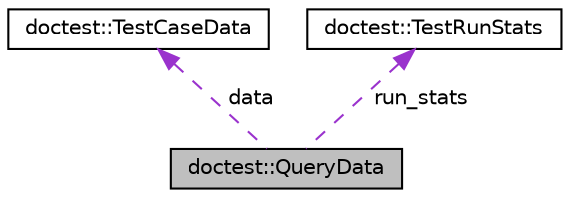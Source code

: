 digraph "doctest::QueryData"
{
 // LATEX_PDF_SIZE
  edge [fontname="Helvetica",fontsize="10",labelfontname="Helvetica",labelfontsize="10"];
  node [fontname="Helvetica",fontsize="10",shape=record];
  Node1 [label="doctest::QueryData",height=0.2,width=0.4,color="black", fillcolor="grey75", style="filled", fontcolor="black",tooltip=" "];
  Node2 -> Node1 [dir="back",color="darkorchid3",fontsize="10",style="dashed",label=" data" ];
  Node2 [label="doctest::TestCaseData",height=0.2,width=0.4,color="black", fillcolor="white", style="filled",URL="$structdoctest_1_1_test_case_data.html",tooltip=" "];
  Node3 -> Node1 [dir="back",color="darkorchid3",fontsize="10",style="dashed",label=" run_stats" ];
  Node3 [label="doctest::TestRunStats",height=0.2,width=0.4,color="black", fillcolor="white", style="filled",URL="$structdoctest_1_1_test_run_stats.html",tooltip=" "];
}
